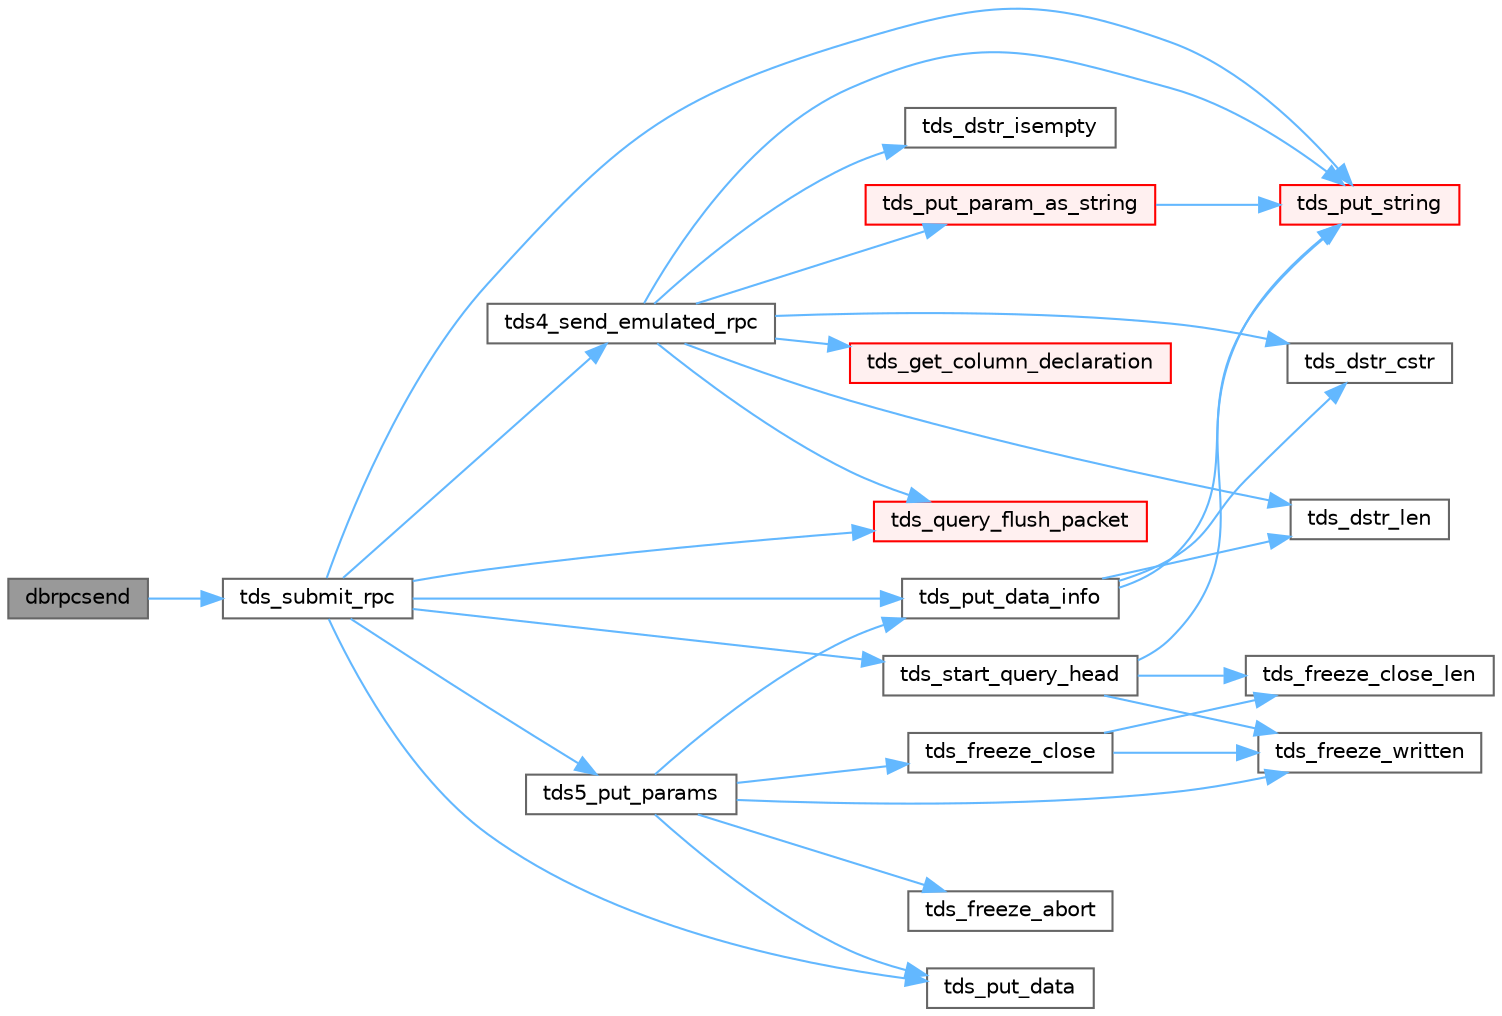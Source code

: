 digraph "dbrpcsend"
{
 // LATEX_PDF_SIZE
  bgcolor="transparent";
  edge [fontname=Helvetica,fontsize=10,labelfontname=Helvetica,labelfontsize=10];
  node [fontname=Helvetica,fontsize=10,shape=box,height=0.2,width=0.4];
  rankdir="LR";
  Node1 [id="Node000001",label="dbrpcsend",height=0.2,width=0.4,color="gray40", fillcolor="grey60", style="filled", fontcolor="black",tooltip="Execute the procedure and free associated memory."];
  Node1 -> Node2 [id="edge1_Node000001_Node000002",color="steelblue1",style="solid",tooltip=" "];
  Node2 [id="Node000002",label="tds_submit_rpc",height=0.2,width=0.4,color="grey40", fillcolor="white", style="filled",URL="$a00590.html#ga5f071b94ad7889690762dc85646c74ab",tooltip="Calls a RPC from server."];
  Node2 -> Node3 [id="edge2_Node000002_Node000003",color="steelblue1",style="solid",tooltip=" "];
  Node3 [id="Node000003",label="tds4_send_emulated_rpc",height=0.2,width=0.4,color="grey40", fillcolor="white", style="filled",URL="$a00590.html#ga2d0a06c1a30dd2470dc7a788de21b080",tooltip="Send RPC as string query."];
  Node3 -> Node4 [id="edge3_Node000003_Node000004",color="steelblue1",style="solid",tooltip=" "];
  Node4 [id="Node000004",label="tds_dstr_cstr",height=0.2,width=0.4,color="grey40", fillcolor="white", style="filled",URL="$a00593.html#gac536f0e4d77d3cff5702719362ec1766",tooltip="Returns a C version (NUL terminated string) of dstr."];
  Node3 -> Node5 [id="edge4_Node000003_Node000005",color="steelblue1",style="solid",tooltip=" "];
  Node5 [id="Node000005",label="tds_dstr_isempty",height=0.2,width=0.4,color="grey40", fillcolor="white", style="filled",URL="$a00593.html#ga197c6af67f2e7469d06c2aa055917b1e",tooltip="test if string is empty"];
  Node3 -> Node6 [id="edge5_Node000003_Node000006",color="steelblue1",style="solid",tooltip=" "];
  Node6 [id="Node000006",label="tds_dstr_len",height=0.2,width=0.4,color="grey40", fillcolor="white", style="filled",URL="$a00593.html#ga396f139e4f886ac1b224a735138e73dd",tooltip="Returns the length of the string in bytes."];
  Node3 -> Node7 [id="edge6_Node000003_Node000007",color="steelblue1",style="solid",tooltip=" "];
  Node7 [id="Node000007",label="tds_get_column_declaration",height=0.2,width=0.4,color="red", fillcolor="#FFF0F0", style="filled",URL="$a00590.html#ga50d62edeb2a432e2dc668263f3f958ff",tooltip="Return declaration for column (like \"varchar(20)\")."];
  Node3 -> Node9 [id="edge7_Node000003_Node000009",color="steelblue1",style="solid",tooltip=" "];
  Node9 [id="Node000009",label="tds_put_param_as_string",height=0.2,width=0.4,color="red", fillcolor="#FFF0F0", style="filled",URL="$a00590.html#ga0e2e7230c425e925402d7856ff5b4b18",tooltip="Send a parameter to server."];
  Node9 -> Node11 [id="edge8_Node000009_Node000011",color="steelblue1",style="solid",tooltip=" "];
  Node11 [id="Node000011",label="tds_put_string",height=0.2,width=0.4,color="red", fillcolor="#FFF0F0", style="filled",URL="$a00591.html#ga1fcaf8d488cc1390f106ce3ad0bf37b4",tooltip="Output a string to wire automatic translate string to unicode if needed."];
  Node3 -> Node11 [id="edge9_Node000003_Node000011",color="steelblue1",style="solid",tooltip=" "];
  Node3 -> Node21 [id="edge10_Node000003_Node000021",color="steelblue1",style="solid",tooltip=" "];
  Node21 [id="Node000021",label="tds_query_flush_packet",height=0.2,width=0.4,color="red", fillcolor="#FFF0F0", style="filled",URL="$a00590.html#gada27f4cfce925240ad33b71b63ca692d",tooltip="Flush query packet."];
  Node2 -> Node23 [id="edge11_Node000002_Node000023",color="steelblue1",style="solid",tooltip=" "];
  Node23 [id="Node000023",label="tds5_put_params",height=0.2,width=0.4,color="grey40", fillcolor="white", style="filled",URL="$a00590.html#ga4f1f0a4f77bc4ea1440dfdebc19a157c",tooltip="Send parameters to server."];
  Node23 -> Node24 [id="edge12_Node000023_Node000024",color="steelblue1",style="solid",tooltip=" "];
  Node24 [id="Node000024",label="tds_freeze_abort",height=0.2,width=0.4,color="grey40", fillcolor="white", style="filled",URL="$a00591.html#ga7274d9c5dc75c58bb7d1f1c29e03a73e",tooltip="Discard all data written after the freeze."];
  Node23 -> Node25 [id="edge13_Node000023_Node000025",color="steelblue1",style="solid",tooltip=" "];
  Node25 [id="Node000025",label="tds_freeze_close",height=0.2,width=0.4,color="grey40", fillcolor="white", style="filled",URL="$a00591.html#ga633f62fb8e5310abfa42c02fba9c6500",tooltip="Stop keeping data for this specific freeze."];
  Node25 -> Node26 [id="edge14_Node000025_Node000026",color="steelblue1",style="solid",tooltip=" "];
  Node26 [id="Node000026",label="tds_freeze_close_len",height=0.2,width=0.4,color="grey40", fillcolor="white", style="filled",URL="$a00591.html#ga2660b893ae2bf36fe1b63b354e748bad",tooltip="Stop keeping data for this specific freeze."];
  Node25 -> Node27 [id="edge15_Node000025_Node000027",color="steelblue1",style="solid",tooltip=" "];
  Node27 [id="Node000027",label="tds_freeze_written",height=0.2,width=0.4,color="grey40", fillcolor="white", style="filled",URL="$a00591.html#ga528cc96da09c11bc2930daae64e33e83",tooltip="Compute how many bytes has been written from freeze."];
  Node23 -> Node27 [id="edge16_Node000023_Node000027",color="steelblue1",style="solid",tooltip=" "];
  Node23 -> Node28 [id="edge17_Node000023_Node000028",color="steelblue1",style="solid",tooltip=" "];
  Node28 [id="Node000028",label="tds_put_data",height=0.2,width=0.4,color="grey40", fillcolor="white", style="filled",URL="$a00590.html#ga9fcc0a3932dcad530511395ef8a767fb",tooltip="Write data to wire."];
  Node23 -> Node29 [id="edge18_Node000023_Node000029",color="steelblue1",style="solid",tooltip=" "];
  Node29 [id="Node000029",label="tds_put_data_info",height=0.2,width=0.4,color="grey40", fillcolor="white", style="filled",URL="$a00590.html#gafd74652c4722ddce4d642cc4209449d4",tooltip="Put data information to wire."];
  Node29 -> Node4 [id="edge19_Node000029_Node000004",color="steelblue1",style="solid",tooltip=" "];
  Node29 -> Node6 [id="edge20_Node000029_Node000006",color="steelblue1",style="solid",tooltip=" "];
  Node29 -> Node11 [id="edge21_Node000029_Node000011",color="steelblue1",style="solid",tooltip=" "];
  Node2 -> Node28 [id="edge22_Node000002_Node000028",color="steelblue1",style="solid",tooltip=" "];
  Node2 -> Node29 [id="edge23_Node000002_Node000029",color="steelblue1",style="solid",tooltip=" "];
  Node2 -> Node11 [id="edge24_Node000002_Node000011",color="steelblue1",style="solid",tooltip=" "];
  Node2 -> Node21 [id="edge25_Node000002_Node000021",color="steelblue1",style="solid",tooltip=" "];
  Node2 -> Node30 [id="edge26_Node000002_Node000030",color="steelblue1",style="solid",tooltip=" "];
  Node30 [id="Node000030",label="tds_start_query_head",height=0.2,width=0.4,color="grey40", fillcolor="white", style="filled",URL="$a00590.html#ga9ad2e6defce530a8778791cce0166ccd",tooltip="Start query packet of a given type."];
  Node30 -> Node26 [id="edge27_Node000030_Node000026",color="steelblue1",style="solid",tooltip=" "];
  Node30 -> Node27 [id="edge28_Node000030_Node000027",color="steelblue1",style="solid",tooltip=" "];
  Node30 -> Node11 [id="edge29_Node000030_Node000011",color="steelblue1",style="solid",tooltip=" "];
}
